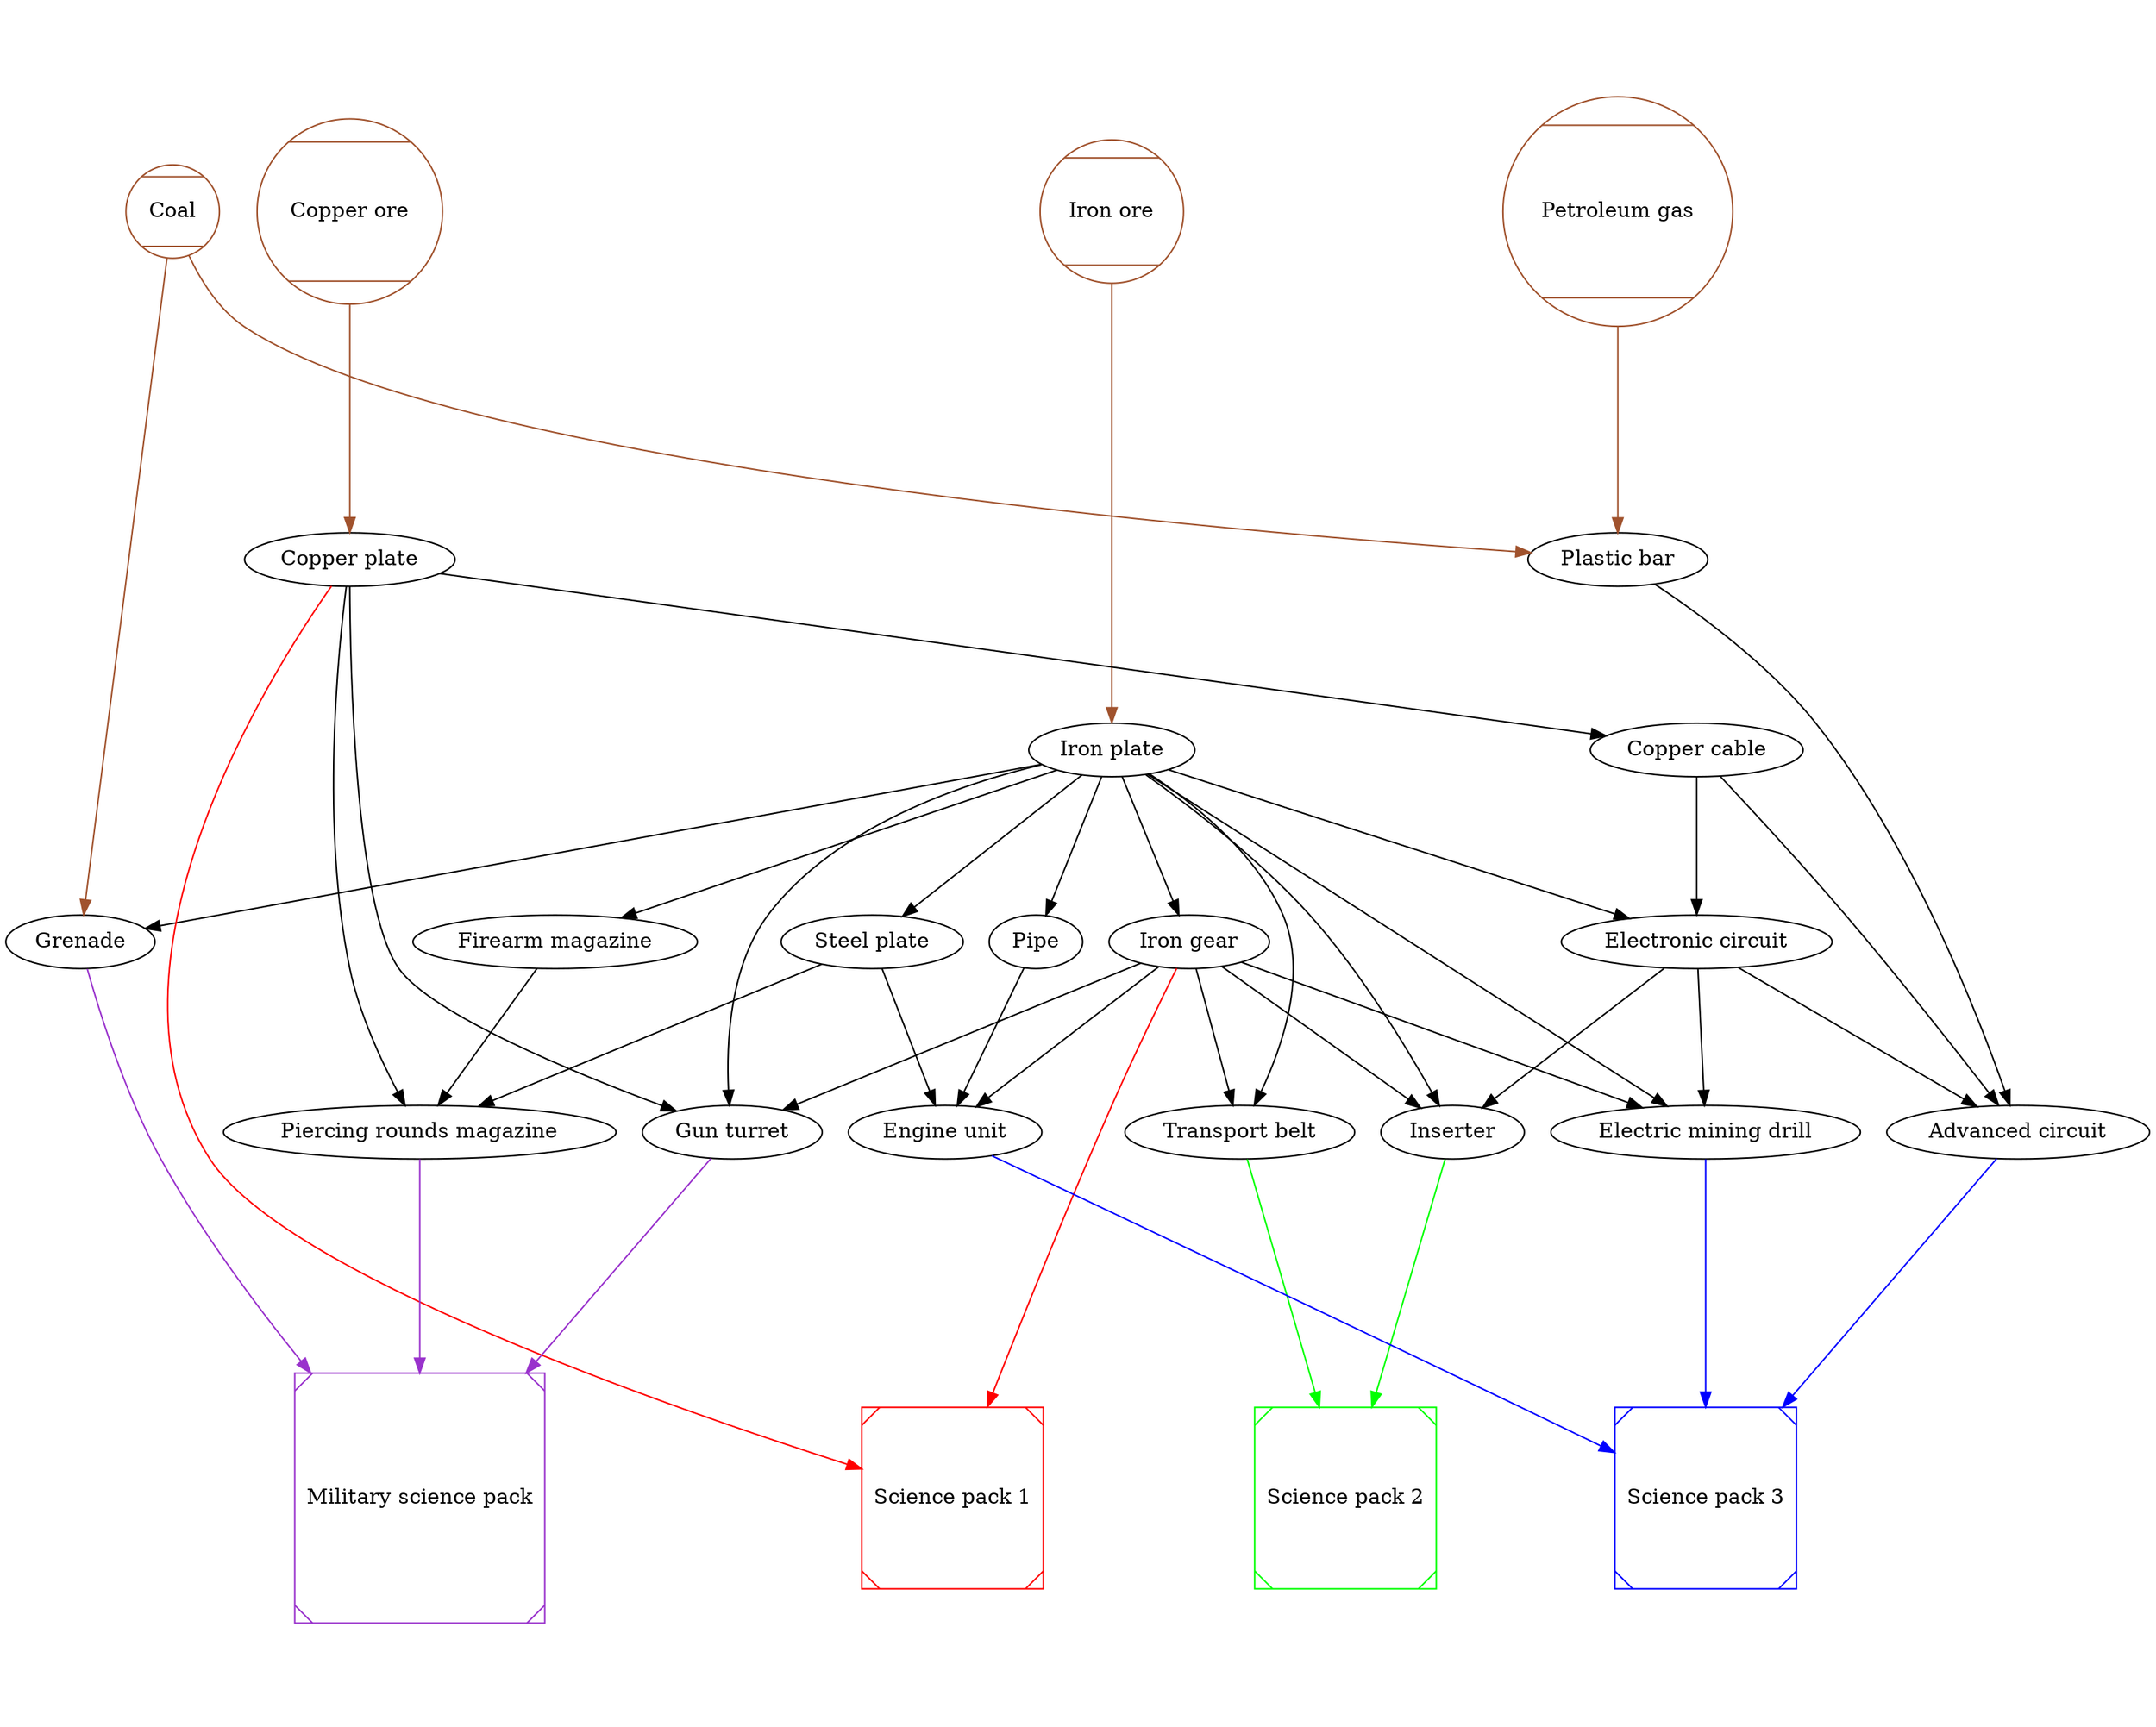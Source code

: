 digraph science_packs {

  subgraph resources {
    "Coal" [shape = Mcircle, color = "#a0522d"];
    "Petroleum gas" [shape = Mcircle, color = "#a0522d"];
    "Iron ore" [shape = Mcircle, color = "#a0522d"];
    "Copper ore" [shape = Mcircle, color = "#a0522d"];

    rank = min;
  }

  subgraph science_packs {
    "Science pack 1" [shape = Msquare, color = "#ff0000"];
    "Science pack 2" [shape = Msquare, color = "#00ff00"];
    "Science pack 3" [shape = Msquare, color = "#0000ff"];
    "Military science pack" [shape = Msquare, color = "#9932CC"];

    rank = max;
  }

  "Iron ore" -> "Iron plate" [color = "#a0522d"];

  "Iron plate" -> "Pipe";

  "Iron plate" -> "Iron gear";

  "Iron plate" -> "Steel plate";

  "Copper ore" -> "Copper plate" [color = "#a0522d"]; 

  "Copper plate" -> "Copper cable";

  {
    "Iron plate";
    "Iron gear";
  } -> "Transport belt";

  {
    "Iron plate";
    "Copper cable";
  } -> "Electronic circuit";

  {
    "Iron plate";
    "Iron gear";
    "Electronic circuit";
  } -> "Inserter";

  {
    "Steel plate";
    "Iron gear";
    "Pipe";
  } -> "Engine unit";

  {
    "Iron plate";
    "Iron gear";
    "Electronic circuit";
  } -> "Electric mining drill";

  {
    "Coal";
    "Petroleum gas";
  } -> "Plastic bar" [color = "#a0522d"];

  {
    "Plastic bar";
    "Copper cable";
    "Electronic circuit";
  } -> "Advanced circuit";

  {
    "Coal" 
  } -> "Grenade" [color = "#a0522d"];
  {
    "Iron plate"
  } -> "Grenade";

  "Iron plate" -> "Firearm magazine";

  {
    "Copper plate";
    "Steel plate";
    "Firearm magazine";
  } -> "Piercing rounds magazine";

  {
    "Iron plate";
    "Copper plate";
    "Iron gear";
  } -> "Gun turret"

  {
    "Copper plate";
    "Iron gear";
  } -> "Science pack 1" [color = "#ff0000"];

  {
    "Transport belt";
    "Inserter";
  } -> "Science pack 2" [color = "#00ff00"];

  {
    "Engine unit";
    "Electric mining drill";
    "Advanced circuit";
  } -> "Science pack 3" [color = "#0000ff"];

  {
    "Piercing rounds magazine";
    "Grenade";
    "Gun turret";
  } -> "Military science pack" [color = "#9932CC"];

  ratio = 0.8;

}
